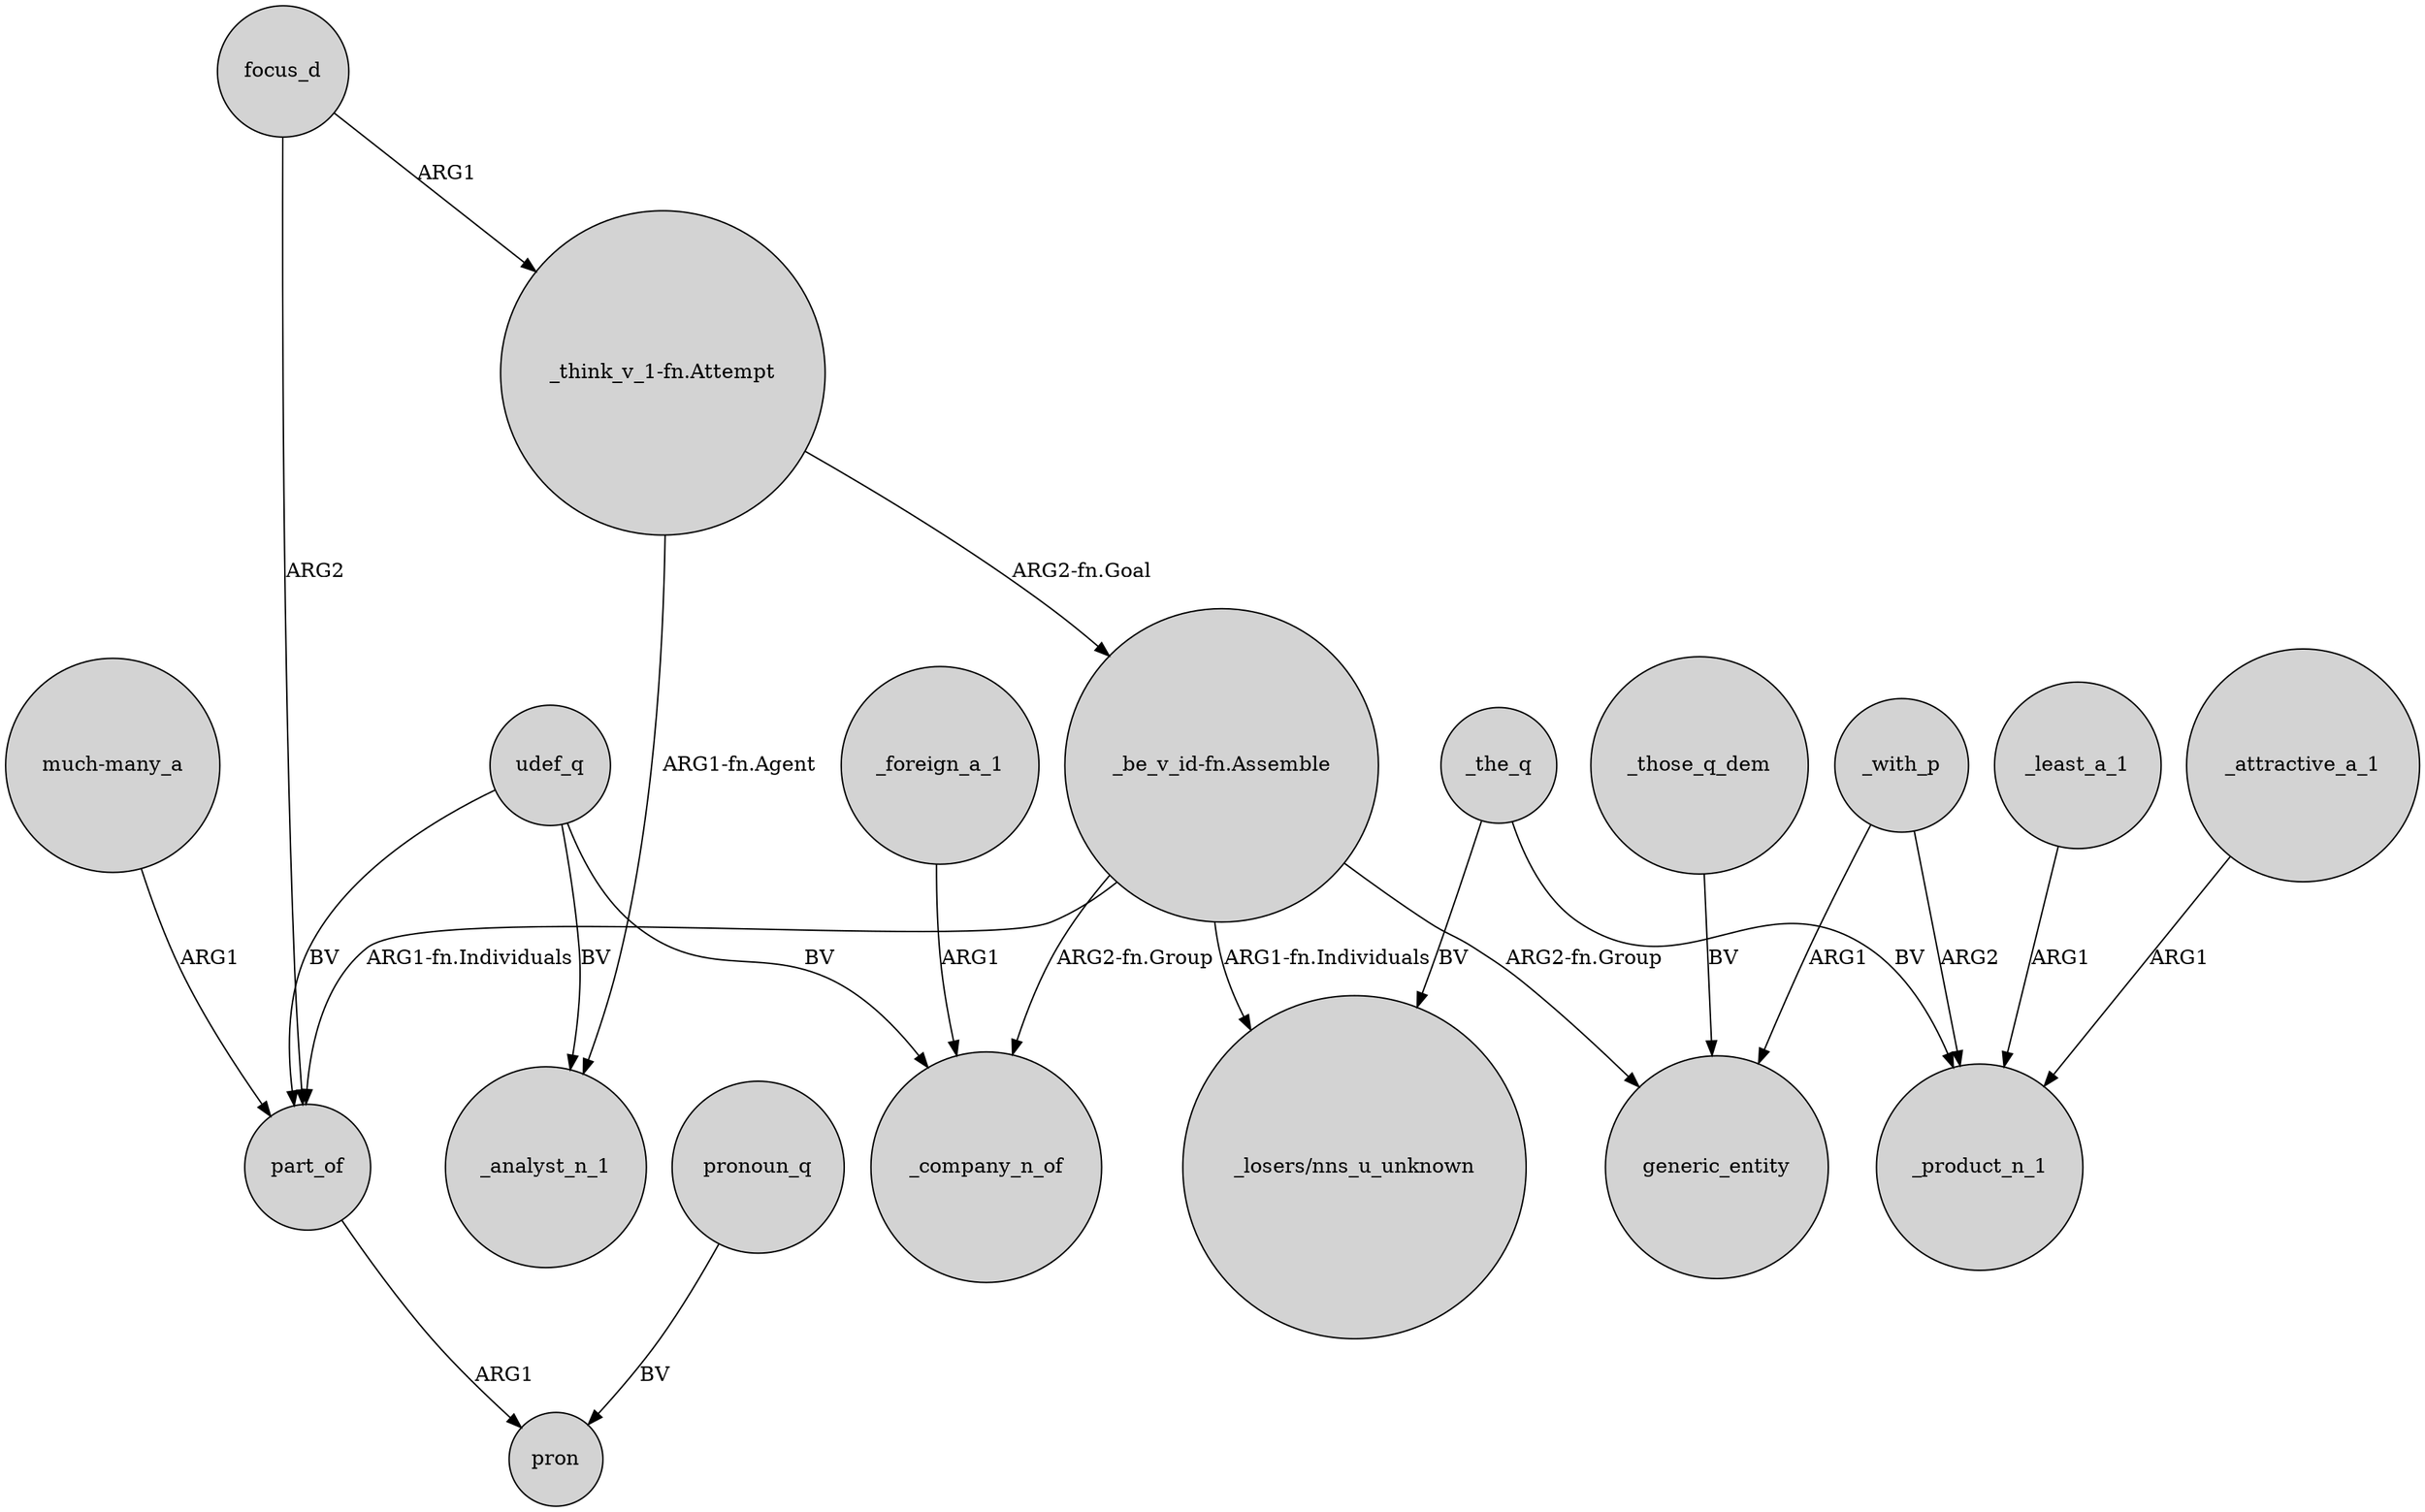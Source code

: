 digraph {
	node [shape=circle style=filled]
	_with_p -> generic_entity [label=ARG1]
	_those_q_dem -> generic_entity [label=BV]
	udef_q -> _analyst_n_1 [label=BV]
	udef_q -> part_of [label=BV]
	_with_p -> _product_n_1 [label=ARG2]
	_foreign_a_1 -> _company_n_of [label=ARG1]
	"_think_v_1-fn.Attempt" -> "_be_v_id-fn.Assemble" [label="ARG2-fn.Goal"]
	"_be_v_id-fn.Assemble" -> generic_entity [label="ARG2-fn.Group"]
	_the_q -> _product_n_1 [label=BV]
	"_be_v_id-fn.Assemble" -> _company_n_of [label="ARG2-fn.Group"]
	_least_a_1 -> _product_n_1 [label=ARG1]
	pronoun_q -> pron [label=BV]
	part_of -> pron [label=ARG1]
	"_think_v_1-fn.Attempt" -> _analyst_n_1 [label="ARG1-fn.Agent"]
	"much-many_a" -> part_of [label=ARG1]
	udef_q -> _company_n_of [label=BV]
	"_be_v_id-fn.Assemble" -> "_losers/nns_u_unknown" [label="ARG1-fn.Individuals"]
	focus_d -> part_of [label=ARG2]
	_the_q -> "_losers/nns_u_unknown" [label=BV]
	"_be_v_id-fn.Assemble" -> part_of [label="ARG1-fn.Individuals"]
	_attractive_a_1 -> _product_n_1 [label=ARG1]
	focus_d -> "_think_v_1-fn.Attempt" [label=ARG1]
}

